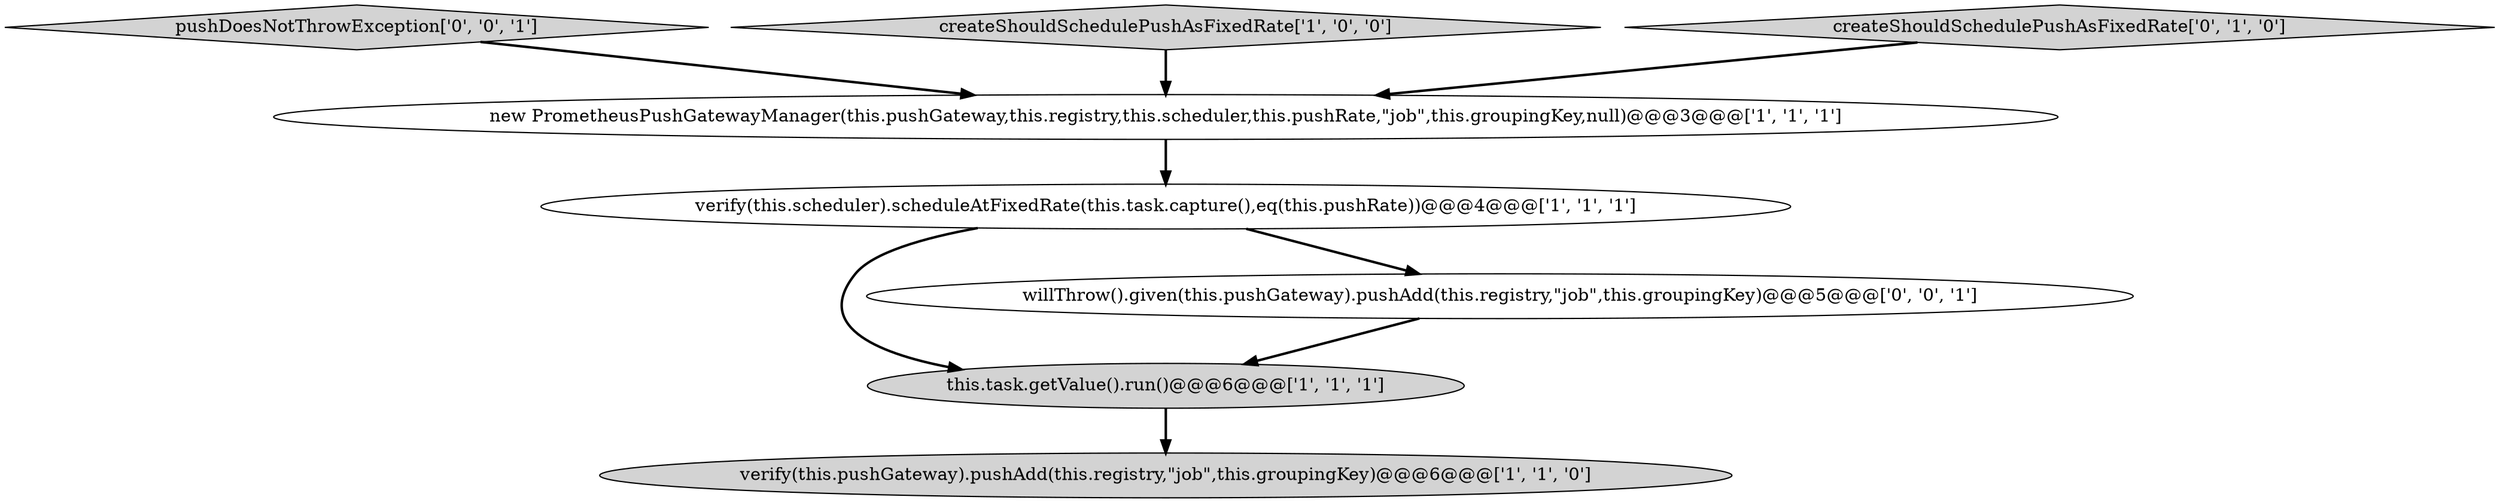digraph {
7 [style = filled, label = "pushDoesNotThrowException['0', '0', '1']", fillcolor = lightgray, shape = diamond image = "AAA0AAABBB3BBB"];
2 [style = filled, label = "verify(this.pushGateway).pushAdd(this.registry,\"job\",this.groupingKey)@@@6@@@['1', '1', '0']", fillcolor = lightgray, shape = ellipse image = "AAA0AAABBB1BBB"];
1 [style = filled, label = "this.task.getValue().run()@@@6@@@['1', '1', '1']", fillcolor = lightgray, shape = ellipse image = "AAA0AAABBB1BBB"];
0 [style = filled, label = "new PrometheusPushGatewayManager(this.pushGateway,this.registry,this.scheduler,this.pushRate,\"job\",this.groupingKey,null)@@@3@@@['1', '1', '1']", fillcolor = white, shape = ellipse image = "AAA0AAABBB1BBB"];
4 [style = filled, label = "createShouldSchedulePushAsFixedRate['1', '0', '0']", fillcolor = lightgray, shape = diamond image = "AAA0AAABBB1BBB"];
3 [style = filled, label = "verify(this.scheduler).scheduleAtFixedRate(this.task.capture(),eq(this.pushRate))@@@4@@@['1', '1', '1']", fillcolor = white, shape = ellipse image = "AAA0AAABBB1BBB"];
6 [style = filled, label = "willThrow().given(this.pushGateway).pushAdd(this.registry,\"job\",this.groupingKey)@@@5@@@['0', '0', '1']", fillcolor = white, shape = ellipse image = "AAA0AAABBB3BBB"];
5 [style = filled, label = "createShouldSchedulePushAsFixedRate['0', '1', '0']", fillcolor = lightgray, shape = diamond image = "AAA0AAABBB2BBB"];
0->3 [style = bold, label=""];
6->1 [style = bold, label=""];
3->6 [style = bold, label=""];
1->2 [style = bold, label=""];
7->0 [style = bold, label=""];
5->0 [style = bold, label=""];
3->1 [style = bold, label=""];
4->0 [style = bold, label=""];
}
